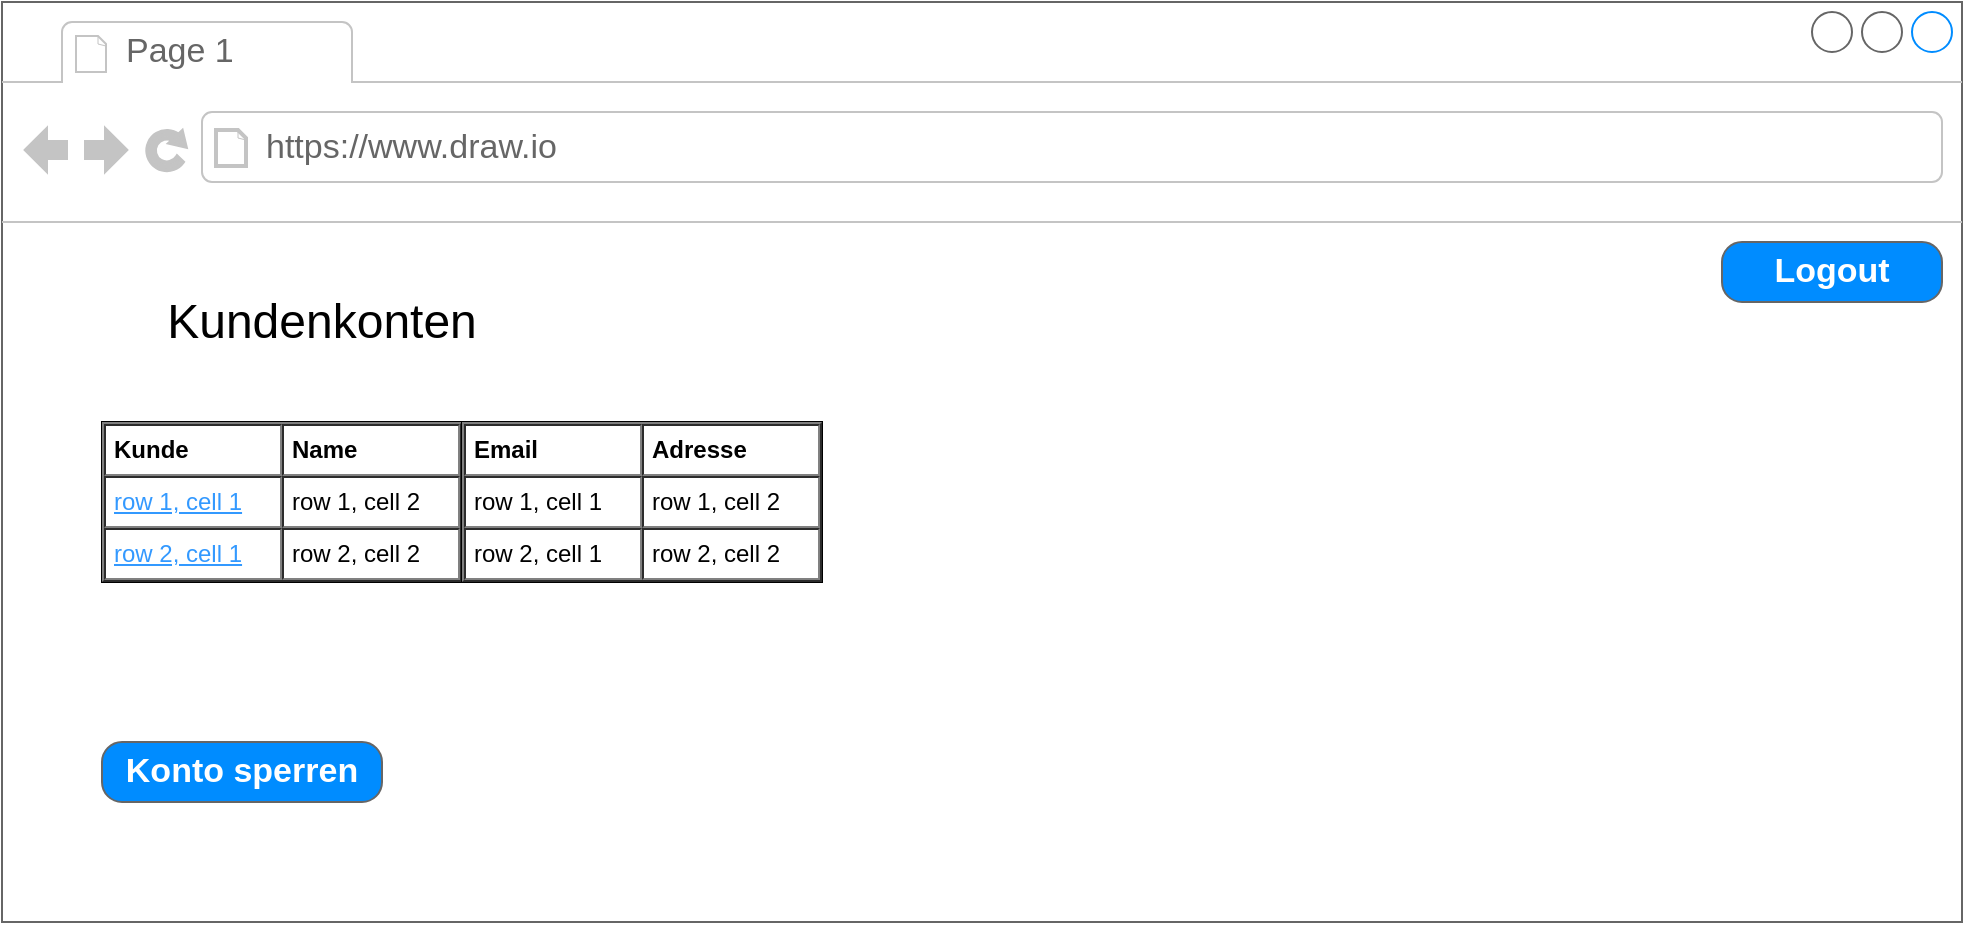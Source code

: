 <mxfile version="14.6.13" type="device"><diagram id="PryVAmzl3i9XiYf0G1lJ" name="Page-1"><mxGraphModel dx="2249" dy="791" grid="1" gridSize="10" guides="1" tooltips="1" connect="1" arrows="1" fold="1" page="1" pageScale="1" pageWidth="827" pageHeight="1169" math="0" shadow="0"><root><mxCell id="0"/><mxCell id="1" parent="0"/><mxCell id="xK8M8a4VdFTcAyO8vFLC-1" value="" style="strokeWidth=1;shadow=0;dashed=0;align=center;html=1;shape=mxgraph.mockup.containers.browserWindow;rSize=0;strokeColor=#666666;strokeColor2=#008cff;strokeColor3=#c4c4c4;mainText=,;recursiveResize=0;" vertex="1" parent="1"><mxGeometry x="-800" y="50" width="980" height="460" as="geometry"/></mxCell><mxCell id="xK8M8a4VdFTcAyO8vFLC-2" value="Page 1" style="strokeWidth=1;shadow=0;dashed=0;align=center;html=1;shape=mxgraph.mockup.containers.anchor;fontSize=17;fontColor=#666666;align=left;" vertex="1" parent="xK8M8a4VdFTcAyO8vFLC-1"><mxGeometry x="60" y="12" width="110" height="26" as="geometry"/></mxCell><mxCell id="xK8M8a4VdFTcAyO8vFLC-3" value="https://www.draw.io" style="strokeWidth=1;shadow=0;dashed=0;align=center;html=1;shape=mxgraph.mockup.containers.anchor;rSize=0;fontSize=17;fontColor=#666666;align=left;" vertex="1" parent="xK8M8a4VdFTcAyO8vFLC-1"><mxGeometry x="130" y="60" width="250" height="26" as="geometry"/></mxCell><mxCell id="xK8M8a4VdFTcAyO8vFLC-4" value="Logout" style="strokeWidth=1;shadow=0;dashed=0;align=center;html=1;shape=mxgraph.mockup.buttons.button;strokeColor=#666666;fontColor=#ffffff;mainText=;buttonStyle=round;fontSize=17;fontStyle=1;fillColor=#008cff;whiteSpace=wrap;" vertex="1" parent="xK8M8a4VdFTcAyO8vFLC-1"><mxGeometry x="860" y="120" width="110" height="30" as="geometry"/></mxCell><mxCell id="xK8M8a4VdFTcAyO8vFLC-5" value="&lt;table style=&quot;font-size: 1em ; width: 100% ; height: 100%&quot; cellspacing=&quot;0&quot; cellpadding=&quot;4&quot; border=&quot;1&quot;&gt;&lt;tbody&gt;&lt;tr&gt;&lt;th&gt;Kunde&lt;br&gt;&lt;/th&gt;&lt;th&gt;Name&lt;/th&gt;&lt;/tr&gt;&lt;tr&gt;&lt;td&gt;&lt;font color=&quot;#3399FF&quot;&gt;&lt;u&gt;row 1, cell 1&lt;/u&gt;&lt;/font&gt;&lt;/td&gt;&lt;td&gt;row 1, cell 2&lt;/td&gt;&lt;/tr&gt;&lt;tr&gt;&lt;td&gt;&lt;font color=&quot;#3399FF&quot;&gt;&lt;u&gt;row 2, cell 1&lt;/u&gt;&lt;/font&gt;&lt;/td&gt;&lt;td&gt;row 2, cell 2&lt;/td&gt;&lt;/tr&gt;&lt;/tbody&gt;&lt;/table&gt; " style="verticalAlign=top;align=left;overflow=fill;fontSize=12;fontFamily=Helvetica;html=1" vertex="1" parent="xK8M8a4VdFTcAyO8vFLC-1"><mxGeometry x="50" y="210" width="180" height="80" as="geometry"/></mxCell><mxCell id="xK8M8a4VdFTcAyO8vFLC-6" value="&lt;table style=&quot;font-size: 1em ; width: 100% ; height: 100%&quot; cellspacing=&quot;0&quot; cellpadding=&quot;4&quot; border=&quot;1&quot;&gt;&lt;tbody&gt;&lt;tr&gt;&lt;th&gt;Email&lt;br&gt;&lt;/th&gt;&lt;th&gt;Adresse&lt;/th&gt;&lt;/tr&gt;&lt;tr&gt;&lt;td&gt;row 1, cell 1&lt;/td&gt;&lt;td&gt;row 1, cell 2&lt;/td&gt;&lt;/tr&gt;&lt;tr&gt;&lt;td&gt;row 2, cell 1&lt;/td&gt;&lt;td&gt;row 2, cell 2&lt;/td&gt;&lt;/tr&gt;&lt;/tbody&gt;&lt;/table&gt; " style="verticalAlign=top;align=left;overflow=fill;fontSize=12;fontFamily=Helvetica;html=1" vertex="1" parent="xK8M8a4VdFTcAyO8vFLC-1"><mxGeometry x="230" y="210" width="180" height="80" as="geometry"/></mxCell><mxCell id="xK8M8a4VdFTcAyO8vFLC-15" value="Konto sperren" style="strokeWidth=1;shadow=0;dashed=0;align=center;html=1;shape=mxgraph.mockup.buttons.button;strokeColor=#666666;fontColor=#ffffff;mainText=;buttonStyle=round;fontSize=17;fontStyle=1;fillColor=#008cff;whiteSpace=wrap;" vertex="1" parent="xK8M8a4VdFTcAyO8vFLC-1"><mxGeometry x="50" y="370" width="140" height="30" as="geometry"/></mxCell><mxCell id="xK8M8a4VdFTcAyO8vFLC-7" value="&lt;font style=&quot;font-size: 24px&quot;&gt;Kundenkonten&lt;/font&gt;" style="text;html=1;strokeColor=none;fillColor=none;align=center;verticalAlign=middle;whiteSpace=wrap;rounded=0;" vertex="1" parent="1"><mxGeometry x="-730" y="200" width="180" height="20" as="geometry"/></mxCell></root></mxGraphModel></diagram></mxfile>